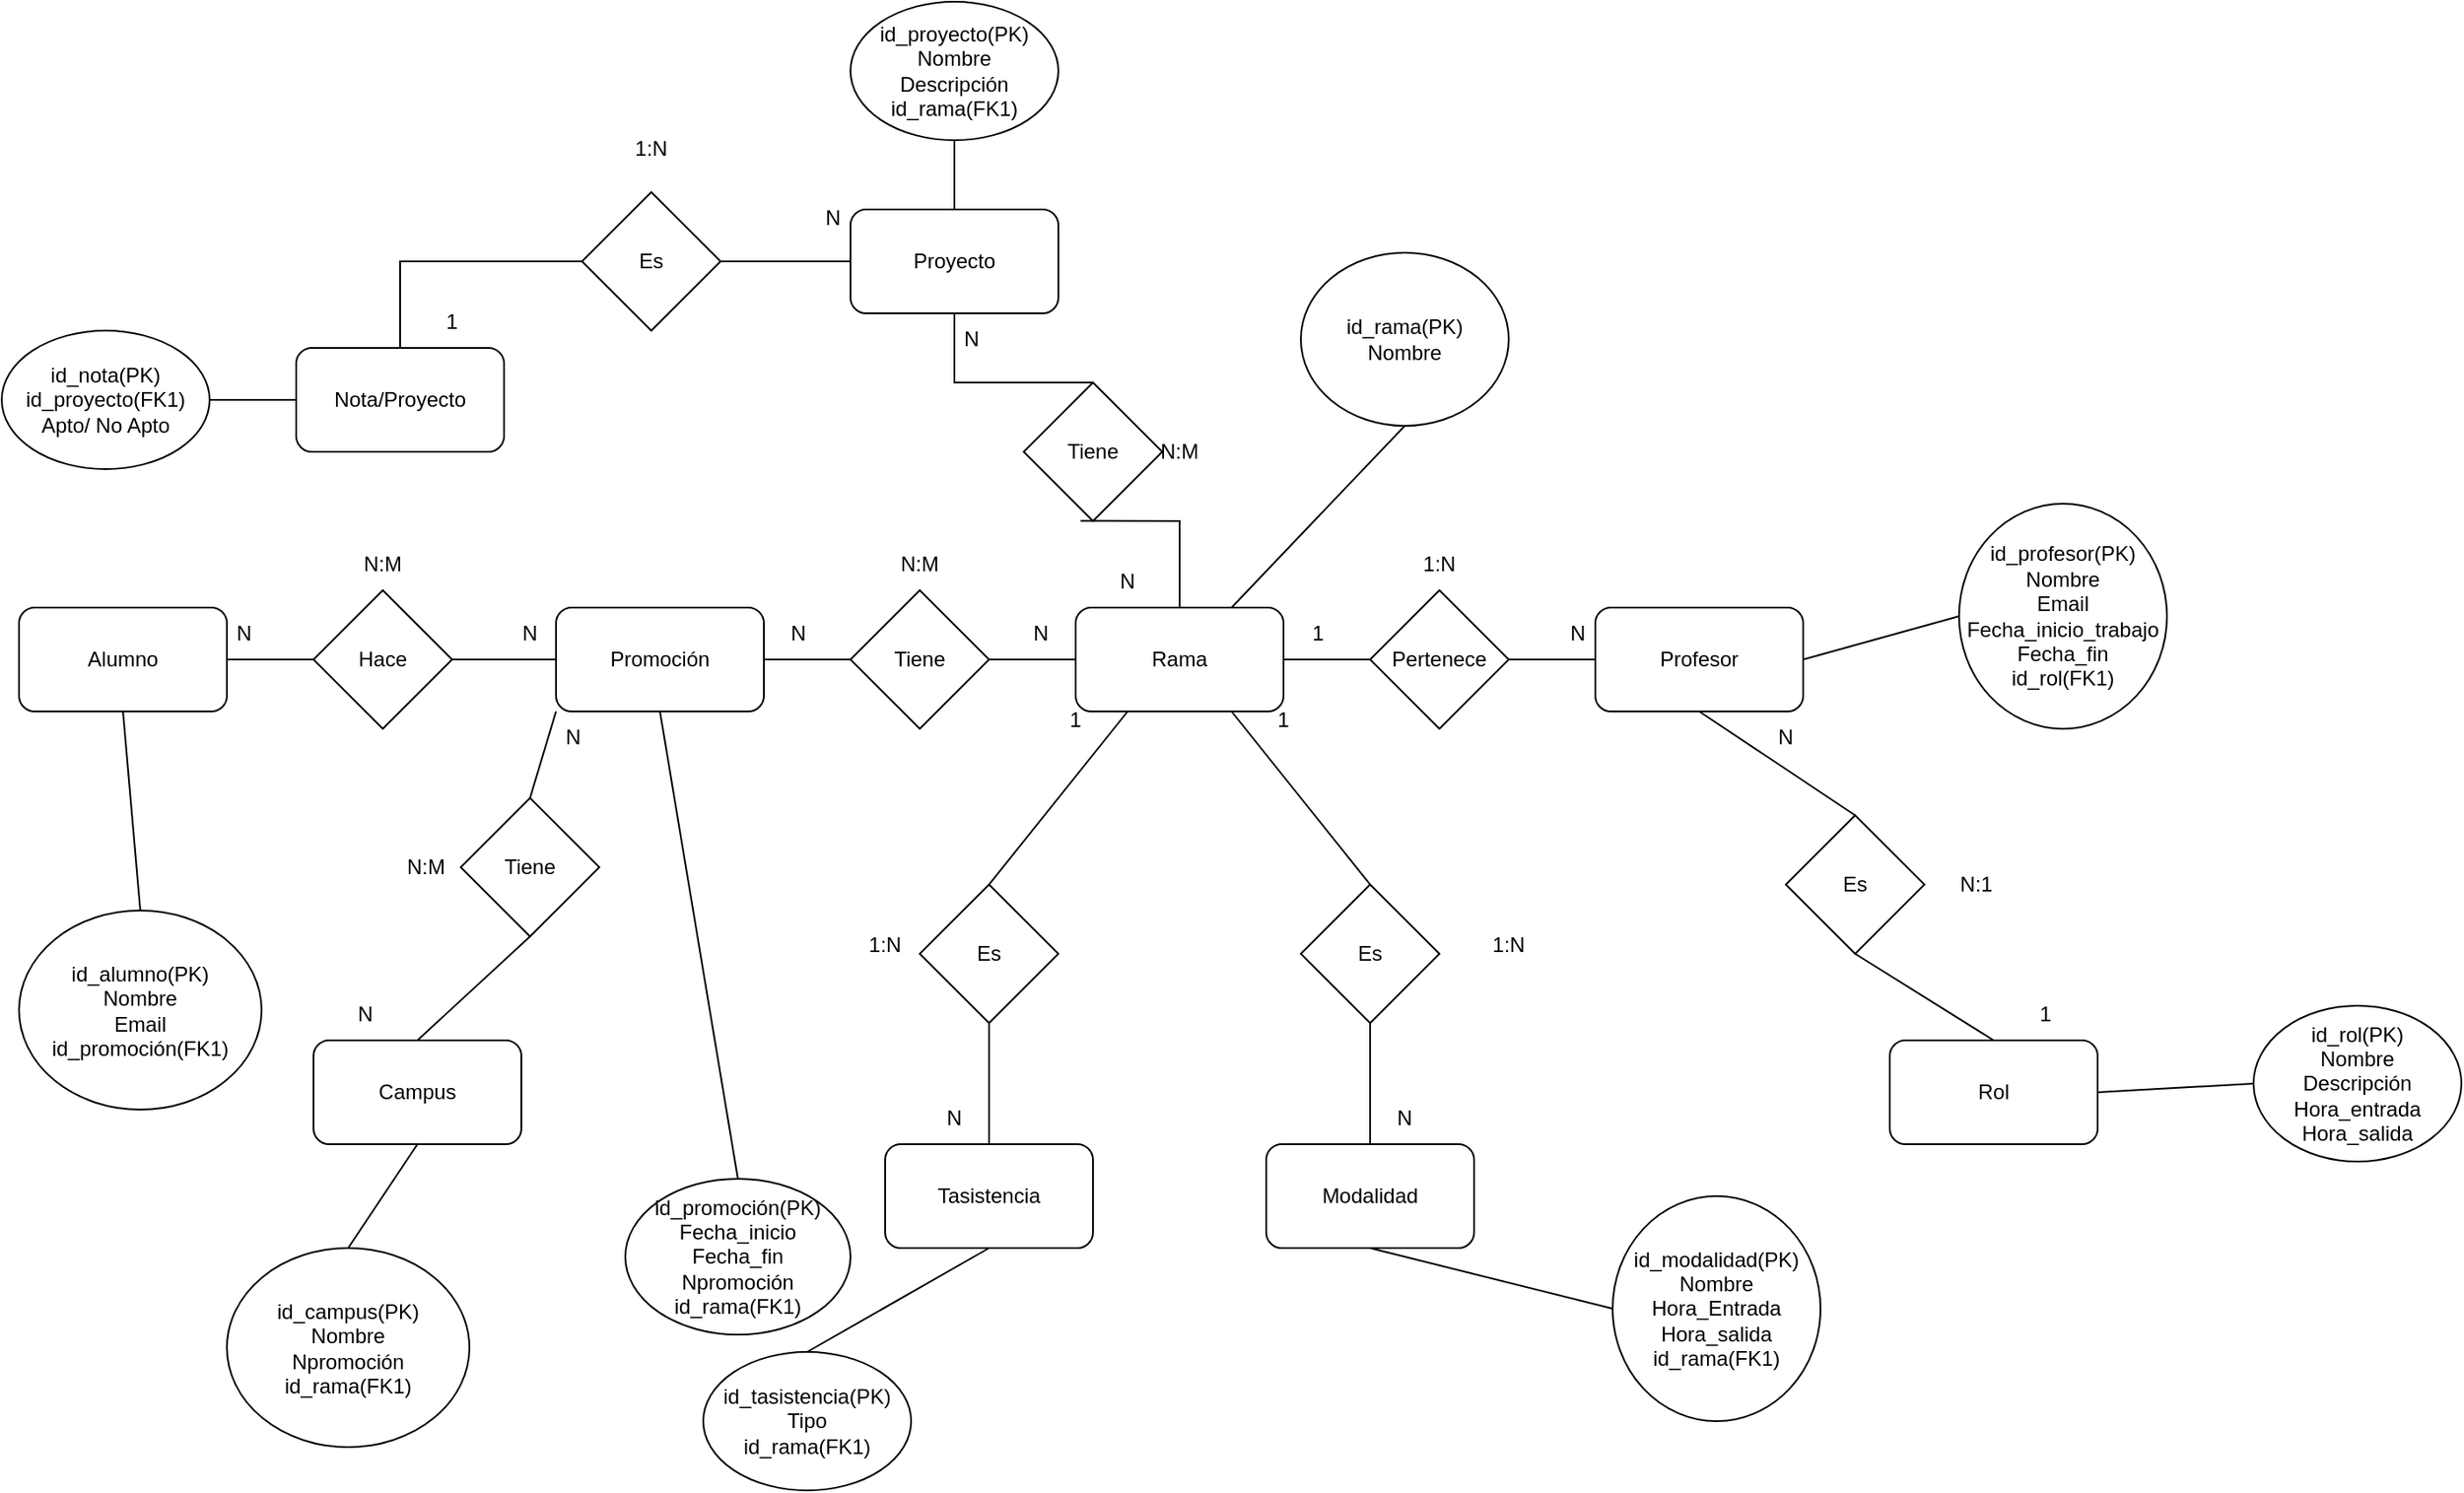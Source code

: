 <mxfile>
    <diagram id="R2lEEEUBdFMjLlhIrx00" name="Page-1">
        <mxGraphModel dx="1689" dy="2351" grid="1" gridSize="10" guides="1" tooltips="1" connect="1" arrows="1" fold="1" page="1" pageScale="1" pageWidth="850" pageHeight="1100" math="0" shadow="0" extFonts="Permanent Marker^https://fonts.googleapis.com/css?family=Permanent+Marker">
            <root>
                <mxCell id="0"/>
                <mxCell id="1" parent="0"/>
                <mxCell id="L-5J91DhTl_yXd37FWec-1" value="Alumno" style="rounded=1;whiteSpace=wrap;html=1;" parent="1" vertex="1">
                    <mxGeometry x="60" y="250" width="120" height="60" as="geometry"/>
                </mxCell>
                <mxCell id="L-5J91DhTl_yXd37FWec-2" value="Profesor" style="rounded=1;whiteSpace=wrap;html=1;" parent="1" vertex="1">
                    <mxGeometry x="970" y="250" width="120" height="60" as="geometry"/>
                </mxCell>
                <mxCell id="L-5J91DhTl_yXd37FWec-3" value="Rama" style="rounded=1;whiteSpace=wrap;html=1;" parent="1" vertex="1">
                    <mxGeometry x="670" y="250" width="120" height="60" as="geometry"/>
                </mxCell>
                <mxCell id="L-5J91DhTl_yXd37FWec-4" value="Proyecto" style="rounded=1;whiteSpace=wrap;html=1;" parent="1" vertex="1">
                    <mxGeometry x="540" y="20" width="120" height="60" as="geometry"/>
                </mxCell>
                <mxCell id="L-5J91DhTl_yXd37FWec-5" value="Nota/Proyecto" style="rounded=1;whiteSpace=wrap;html=1;" parent="1" vertex="1">
                    <mxGeometry x="220" y="100" width="120" height="60" as="geometry"/>
                </mxCell>
                <mxCell id="L-5J91DhTl_yXd37FWec-8" value="Tiene" style="rhombus;whiteSpace=wrap;html=1;" parent="1" vertex="1">
                    <mxGeometry x="640" y="120" width="80" height="80" as="geometry"/>
                </mxCell>
                <mxCell id="L-5J91DhTl_yXd37FWec-11" value="Pertenece" style="rhombus;whiteSpace=wrap;html=1;" parent="1" vertex="1">
                    <mxGeometry x="840" y="240" width="80" height="80" as="geometry"/>
                </mxCell>
                <mxCell id="L-5J91DhTl_yXd37FWec-12" value="Hace" style="rhombus;whiteSpace=wrap;html=1;" parent="1" vertex="1">
                    <mxGeometry x="230" y="240" width="80" height="80" as="geometry"/>
                </mxCell>
                <mxCell id="L-5J91DhTl_yXd37FWec-15" value="Es" style="rhombus;whiteSpace=wrap;html=1;" parent="1" vertex="1">
                    <mxGeometry x="385" y="10" width="80" height="80" as="geometry"/>
                </mxCell>
                <mxCell id="L-5J91DhTl_yXd37FWec-16" value="" style="endArrow=none;html=1;rounded=0;entryX=1;entryY=0.5;entryDx=0;entryDy=0;exitX=0;exitY=0.5;exitDx=0;exitDy=0;" parent="1" source="L-5J91DhTl_yXd37FWec-4" target="L-5J91DhTl_yXd37FWec-15" edge="1">
                    <mxGeometry width="50" height="50" relative="1" as="geometry">
                        <mxPoint x="520" y="260" as="sourcePoint"/>
                        <mxPoint x="570" y="210" as="targetPoint"/>
                    </mxGeometry>
                </mxCell>
                <mxCell id="L-5J91DhTl_yXd37FWec-17" value="" style="endArrow=none;html=1;rounded=0;entryX=0;entryY=0.5;entryDx=0;entryDy=0;exitX=0.5;exitY=0;exitDx=0;exitDy=0;" parent="1" source="L-5J91DhTl_yXd37FWec-5" target="L-5J91DhTl_yXd37FWec-15" edge="1">
                    <mxGeometry width="50" height="50" relative="1" as="geometry">
                        <mxPoint x="550" y="60" as="sourcePoint"/>
                        <mxPoint x="475" y="60" as="targetPoint"/>
                        <Array as="points">
                            <mxPoint x="280" y="50"/>
                        </Array>
                    </mxGeometry>
                </mxCell>
                <mxCell id="L-5J91DhTl_yXd37FWec-20" value="" style="endArrow=none;html=1;rounded=0;entryX=0;entryY=0.5;entryDx=0;entryDy=0;exitX=1;exitY=0.5;exitDx=0;exitDy=0;" parent="1" source="L-5J91DhTl_yXd37FWec-1" target="L-5J91DhTl_yXd37FWec-12" edge="1">
                    <mxGeometry width="50" height="50" relative="1" as="geometry">
                        <mxPoint x="10" y="270" as="sourcePoint"/>
                        <mxPoint x="70" y="290" as="targetPoint"/>
                    </mxGeometry>
                </mxCell>
                <mxCell id="L-5J91DhTl_yXd37FWec-22" value="" style="endArrow=none;html=1;rounded=0;entryX=0;entryY=0.5;entryDx=0;entryDy=0;" parent="1" target="L-5J91DhTl_yXd37FWec-11" edge="1">
                    <mxGeometry width="50" height="50" relative="1" as="geometry">
                        <mxPoint x="790" y="280" as="sourcePoint"/>
                        <mxPoint x="680" y="290" as="targetPoint"/>
                    </mxGeometry>
                </mxCell>
                <mxCell id="L-5J91DhTl_yXd37FWec-23" value="" style="endArrow=none;html=1;rounded=0;entryX=0;entryY=0.5;entryDx=0;entryDy=0;exitX=1;exitY=0.5;exitDx=0;exitDy=0;" parent="1" source="L-5J91DhTl_yXd37FWec-11" target="L-5J91DhTl_yXd37FWec-2" edge="1">
                    <mxGeometry width="50" height="50" relative="1" as="geometry">
                        <mxPoint x="800" y="290" as="sourcePoint"/>
                        <mxPoint x="850" y="290" as="targetPoint"/>
                    </mxGeometry>
                </mxCell>
                <mxCell id="L-5J91DhTl_yXd37FWec-28" value="1:N" style="text;html=1;strokeColor=none;fillColor=none;align=center;verticalAlign=middle;whiteSpace=wrap;rounded=0;" parent="1" vertex="1">
                    <mxGeometry x="395" y="-30" width="60" height="30" as="geometry"/>
                </mxCell>
                <mxCell id="L-5J91DhTl_yXd37FWec-29" value="" style="endArrow=none;html=1;rounded=0;entryX=0.5;entryY=0;entryDx=0;entryDy=0;exitX=0.5;exitY=1;exitDx=0;exitDy=0;" parent="1" source="L-5J91DhTl_yXd37FWec-4" target="L-5J91DhTl_yXd37FWec-8" edge="1">
                    <mxGeometry width="50" height="50" relative="1" as="geometry">
                        <mxPoint x="580" y="530" as="sourcePoint"/>
                        <mxPoint x="520" y="530" as="targetPoint"/>
                        <Array as="points">
                            <mxPoint x="600" y="120"/>
                        </Array>
                    </mxGeometry>
                </mxCell>
                <mxCell id="L-5J91DhTl_yXd37FWec-30" value="" style="endArrow=none;html=1;rounded=0;entryX=0.5;entryY=0;entryDx=0;entryDy=0;exitX=0.41;exitY=0.998;exitDx=0;exitDy=0;exitPerimeter=0;" parent="1" source="L-5J91DhTl_yXd37FWec-8" target="L-5J91DhTl_yXd37FWec-3" edge="1">
                    <mxGeometry width="50" height="50" relative="1" as="geometry">
                        <mxPoint x="590" y="540" as="sourcePoint"/>
                        <mxPoint x="530" y="540" as="targetPoint"/>
                        <Array as="points">
                            <mxPoint x="730" y="200"/>
                        </Array>
                    </mxGeometry>
                </mxCell>
                <mxCell id="L-5J91DhTl_yXd37FWec-31" value="N" style="text;html=1;strokeColor=none;fillColor=none;align=center;verticalAlign=middle;whiteSpace=wrap;rounded=0;" parent="1" vertex="1">
                    <mxGeometry x="500" y="10" width="60" height="30" as="geometry"/>
                </mxCell>
                <mxCell id="L-5J91DhTl_yXd37FWec-33" value="1" style="text;html=1;strokeColor=none;fillColor=none;align=center;verticalAlign=middle;whiteSpace=wrap;rounded=0;" parent="1" vertex="1">
                    <mxGeometry x="280" y="70" width="60" height="30" as="geometry"/>
                </mxCell>
                <mxCell id="L-5J91DhTl_yXd37FWec-37" value="N:M" style="text;html=1;strokeColor=none;fillColor=none;align=center;verticalAlign=middle;whiteSpace=wrap;rounded=0;" parent="1" vertex="1">
                    <mxGeometry x="240" y="210" width="60" height="30" as="geometry"/>
                </mxCell>
                <mxCell id="L-5J91DhTl_yXd37FWec-38" value="N" style="text;html=1;strokeColor=none;fillColor=none;align=center;verticalAlign=middle;whiteSpace=wrap;rounded=0;" parent="1" vertex="1">
                    <mxGeometry x="160" y="250" width="60" height="30" as="geometry"/>
                </mxCell>
                <mxCell id="L-5J91DhTl_yXd37FWec-40" value="N:M" style="text;html=1;strokeColor=none;fillColor=none;align=center;verticalAlign=middle;whiteSpace=wrap;rounded=0;" parent="1" vertex="1">
                    <mxGeometry x="700" y="145" width="60" height="30" as="geometry"/>
                </mxCell>
                <mxCell id="L-5J91DhTl_yXd37FWec-41" value="N" style="text;html=1;strokeColor=none;fillColor=none;align=center;verticalAlign=middle;whiteSpace=wrap;rounded=0;" parent="1" vertex="1">
                    <mxGeometry x="580" y="80" width="60" height="30" as="geometry"/>
                </mxCell>
                <mxCell id="L-5J91DhTl_yXd37FWec-42" value="N" style="text;html=1;strokeColor=none;fillColor=none;align=center;verticalAlign=middle;whiteSpace=wrap;rounded=0;" parent="1" vertex="1">
                    <mxGeometry x="670" y="220" width="60" height="30" as="geometry"/>
                </mxCell>
                <mxCell id="L-5J91DhTl_yXd37FWec-43" value="1:N" style="text;html=1;strokeColor=none;fillColor=none;align=center;verticalAlign=middle;whiteSpace=wrap;rounded=0;" parent="1" vertex="1">
                    <mxGeometry x="850" y="210" width="60" height="30" as="geometry"/>
                </mxCell>
                <mxCell id="L-5J91DhTl_yXd37FWec-44" value="N" style="text;html=1;strokeColor=none;fillColor=none;align=center;verticalAlign=middle;whiteSpace=wrap;rounded=0;" parent="1" vertex="1">
                    <mxGeometry x="930" y="250" width="60" height="30" as="geometry"/>
                </mxCell>
                <mxCell id="L-5J91DhTl_yXd37FWec-45" value="1" style="text;html=1;strokeColor=none;fillColor=none;align=center;verticalAlign=middle;whiteSpace=wrap;rounded=0;" parent="1" vertex="1">
                    <mxGeometry x="780" y="250" width="60" height="30" as="geometry"/>
                </mxCell>
                <mxCell id="hs3t5YbcjIkOprN6Pvll-1" value="Promoción" style="rounded=1;whiteSpace=wrap;html=1;" parent="1" vertex="1">
                    <mxGeometry x="370" y="250" width="120" height="60" as="geometry"/>
                </mxCell>
                <mxCell id="hs3t5YbcjIkOprN6Pvll-3" value="" style="endArrow=none;html=1;rounded=0;entryX=0;entryY=0.5;entryDx=0;entryDy=0;exitX=1;exitY=0.5;exitDx=0;exitDy=0;" parent="1" source="L-5J91DhTl_yXd37FWec-12" target="hs3t5YbcjIkOprN6Pvll-1" edge="1">
                    <mxGeometry width="50" height="50" relative="1" as="geometry">
                        <mxPoint x="930" y="290" as="sourcePoint"/>
                        <mxPoint x="980" y="290" as="targetPoint"/>
                    </mxGeometry>
                </mxCell>
                <mxCell id="hs3t5YbcjIkOprN6Pvll-4" value="N" style="text;html=1;strokeColor=none;fillColor=none;align=center;verticalAlign=middle;whiteSpace=wrap;rounded=0;" parent="1" vertex="1">
                    <mxGeometry x="325" y="250" width="60" height="30" as="geometry"/>
                </mxCell>
                <mxCell id="hs3t5YbcjIkOprN6Pvll-5" value="Tiene" style="rhombus;whiteSpace=wrap;html=1;" parent="1" vertex="1">
                    <mxGeometry x="540" y="240" width="80" height="80" as="geometry"/>
                </mxCell>
                <mxCell id="hs3t5YbcjIkOprN6Pvll-6" value="" style="endArrow=none;html=1;rounded=0;entryX=0;entryY=0.5;entryDx=0;entryDy=0;exitX=1;exitY=0.5;exitDx=0;exitDy=0;" parent="1" target="L-5J91DhTl_yXd37FWec-3" edge="1">
                    <mxGeometry width="50" height="50" relative="1" as="geometry">
                        <mxPoint x="620" y="280" as="sourcePoint"/>
                        <mxPoint x="680" y="280" as="targetPoint"/>
                    </mxGeometry>
                </mxCell>
                <mxCell id="hs3t5YbcjIkOprN6Pvll-7" value="" style="endArrow=none;html=1;rounded=0;entryX=0;entryY=0.5;entryDx=0;entryDy=0;exitX=1;exitY=0.5;exitDx=0;exitDy=0;" parent="1" source="hs3t5YbcjIkOprN6Pvll-1" target="hs3t5YbcjIkOprN6Pvll-5" edge="1">
                    <mxGeometry width="50" height="50" relative="1" as="geometry">
                        <mxPoint x="330" y="300" as="sourcePoint"/>
                        <mxPoint x="390" y="300" as="targetPoint"/>
                    </mxGeometry>
                </mxCell>
                <mxCell id="hs3t5YbcjIkOprN6Pvll-8" value="N:M" style="text;html=1;strokeColor=none;fillColor=none;align=center;verticalAlign=middle;whiteSpace=wrap;rounded=0;" parent="1" vertex="1">
                    <mxGeometry x="550" y="210" width="60" height="30" as="geometry"/>
                </mxCell>
                <mxCell id="hs3t5YbcjIkOprN6Pvll-9" value="N" style="text;html=1;strokeColor=none;fillColor=none;align=center;verticalAlign=middle;whiteSpace=wrap;rounded=0;" parent="1" vertex="1">
                    <mxGeometry x="480" y="250" width="60" height="30" as="geometry"/>
                </mxCell>
                <mxCell id="hs3t5YbcjIkOprN6Pvll-10" value="N" style="text;html=1;strokeColor=none;fillColor=none;align=center;verticalAlign=middle;whiteSpace=wrap;rounded=0;" parent="1" vertex="1">
                    <mxGeometry x="620" y="250" width="60" height="30" as="geometry"/>
                </mxCell>
                <mxCell id="hs3t5YbcjIkOprN6Pvll-11" value="Es" style="rhombus;whiteSpace=wrap;html=1;" parent="1" vertex="1">
                    <mxGeometry x="580" y="410" width="80" height="80" as="geometry"/>
                </mxCell>
                <mxCell id="hs3t5YbcjIkOprN6Pvll-12" value="" style="endArrow=none;html=1;rounded=0;entryX=0.5;entryY=0;entryDx=0;entryDy=0;exitX=0.25;exitY=1;exitDx=0;exitDy=0;" parent="1" source="L-5J91DhTl_yXd37FWec-3" target="hs3t5YbcjIkOprN6Pvll-11" edge="1">
                    <mxGeometry width="50" height="50" relative="1" as="geometry">
                        <mxPoint x="320" y="290" as="sourcePoint"/>
                        <mxPoint x="380" y="290" as="targetPoint"/>
                    </mxGeometry>
                </mxCell>
                <mxCell id="hs3t5YbcjIkOprN6Pvll-13" value="Tasistencia" style="rounded=1;whiteSpace=wrap;html=1;" parent="1" vertex="1">
                    <mxGeometry x="560" y="560" width="120" height="60" as="geometry"/>
                </mxCell>
                <mxCell id="hs3t5YbcjIkOprN6Pvll-14" value="" style="endArrow=none;html=1;rounded=0;entryX=0.5;entryY=0;entryDx=0;entryDy=0;exitX=0.5;exitY=1;exitDx=0;exitDy=0;" parent="1" source="hs3t5YbcjIkOprN6Pvll-11" target="hs3t5YbcjIkOprN6Pvll-13" edge="1">
                    <mxGeometry width="50" height="50" relative="1" as="geometry">
                        <mxPoint x="710" y="320" as="sourcePoint"/>
                        <mxPoint x="630" y="420" as="targetPoint"/>
                    </mxGeometry>
                </mxCell>
                <mxCell id="hs3t5YbcjIkOprN6Pvll-15" value="Modalidad" style="rounded=1;whiteSpace=wrap;html=1;" parent="1" vertex="1">
                    <mxGeometry x="780" y="560" width="120" height="60" as="geometry"/>
                </mxCell>
                <mxCell id="hs3t5YbcjIkOprN6Pvll-16" value="Es" style="rhombus;whiteSpace=wrap;html=1;" parent="1" vertex="1">
                    <mxGeometry x="800" y="410" width="80" height="80" as="geometry"/>
                </mxCell>
                <mxCell id="hs3t5YbcjIkOprN6Pvll-17" value="" style="endArrow=none;html=1;rounded=0;entryX=0.5;entryY=0;entryDx=0;entryDy=0;exitX=0.75;exitY=1;exitDx=0;exitDy=0;" parent="1" source="L-5J91DhTl_yXd37FWec-3" target="hs3t5YbcjIkOprN6Pvll-16" edge="1">
                    <mxGeometry width="50" height="50" relative="1" as="geometry">
                        <mxPoint x="710" y="320" as="sourcePoint"/>
                        <mxPoint x="630" y="420" as="targetPoint"/>
                    </mxGeometry>
                </mxCell>
                <mxCell id="hs3t5YbcjIkOprN6Pvll-18" value="" style="endArrow=none;html=1;rounded=0;entryX=0.5;entryY=0;entryDx=0;entryDy=0;exitX=0.5;exitY=1;exitDx=0;exitDy=0;" parent="1" source="hs3t5YbcjIkOprN6Pvll-16" target="hs3t5YbcjIkOprN6Pvll-15" edge="1">
                    <mxGeometry width="50" height="50" relative="1" as="geometry">
                        <mxPoint x="770" y="320" as="sourcePoint"/>
                        <mxPoint x="850" y="420" as="targetPoint"/>
                    </mxGeometry>
                </mxCell>
                <mxCell id="hs3t5YbcjIkOprN6Pvll-19" value="1:N" style="text;html=1;strokeColor=none;fillColor=none;align=center;verticalAlign=middle;whiteSpace=wrap;rounded=0;" parent="1" vertex="1">
                    <mxGeometry x="530" y="430" width="60" height="30" as="geometry"/>
                </mxCell>
                <mxCell id="hs3t5YbcjIkOprN6Pvll-20" value="1:N" style="text;html=1;strokeColor=none;fillColor=none;align=center;verticalAlign=middle;whiteSpace=wrap;rounded=0;" parent="1" vertex="1">
                    <mxGeometry x="890" y="430" width="60" height="30" as="geometry"/>
                </mxCell>
                <mxCell id="hs3t5YbcjIkOprN6Pvll-21" value="N" style="text;html=1;strokeColor=none;fillColor=none;align=center;verticalAlign=middle;whiteSpace=wrap;rounded=0;" parent="1" vertex="1">
                    <mxGeometry x="570" y="530" width="60" height="30" as="geometry"/>
                </mxCell>
                <mxCell id="hs3t5YbcjIkOprN6Pvll-22" value="1" style="text;html=1;strokeColor=none;fillColor=none;align=center;verticalAlign=middle;whiteSpace=wrap;rounded=0;" parent="1" vertex="1">
                    <mxGeometry x="640" y="300" width="60" height="30" as="geometry"/>
                </mxCell>
                <mxCell id="hs3t5YbcjIkOprN6Pvll-23" value="1" style="text;html=1;strokeColor=none;fillColor=none;align=center;verticalAlign=middle;whiteSpace=wrap;rounded=0;" parent="1" vertex="1">
                    <mxGeometry x="760" y="300" width="60" height="30" as="geometry"/>
                </mxCell>
                <mxCell id="hs3t5YbcjIkOprN6Pvll-24" value="N" style="text;html=1;strokeColor=none;fillColor=none;align=center;verticalAlign=middle;whiteSpace=wrap;rounded=0;" parent="1" vertex="1">
                    <mxGeometry x="830" y="530" width="60" height="30" as="geometry"/>
                </mxCell>
                <mxCell id="hs3t5YbcjIkOprN6Pvll-25" value="id_nota(PK)&lt;br&gt;id_proyecto(FK1)&lt;br&gt;Apto/ No Apto" style="ellipse;whiteSpace=wrap;html=1;" parent="1" vertex="1">
                    <mxGeometry x="50" y="90" width="120" height="80" as="geometry"/>
                </mxCell>
                <mxCell id="hs3t5YbcjIkOprN6Pvll-26" value="" style="endArrow=none;html=1;rounded=0;exitX=1;exitY=0.5;exitDx=0;exitDy=0;entryX=0;entryY=0.5;entryDx=0;entryDy=0;" parent="1" source="hs3t5YbcjIkOprN6Pvll-25" target="L-5J91DhTl_yXd37FWec-5" edge="1">
                    <mxGeometry width="50" height="50" relative="1" as="geometry">
                        <mxPoint x="540" y="240" as="sourcePoint"/>
                        <mxPoint x="590" y="190" as="targetPoint"/>
                    </mxGeometry>
                </mxCell>
                <mxCell id="hs3t5YbcjIkOprN6Pvll-27" value="id_proyecto(PK)&lt;br&gt;Nombre&lt;br&gt;Descripción&lt;br&gt;id_rama(FK1)" style="ellipse;whiteSpace=wrap;html=1;" parent="1" vertex="1">
                    <mxGeometry x="540" y="-100" width="120" height="80" as="geometry"/>
                </mxCell>
                <mxCell id="hs3t5YbcjIkOprN6Pvll-28" value="" style="endArrow=none;html=1;rounded=0;entryX=0.5;entryY=1;entryDx=0;entryDy=0;exitX=0.5;exitY=0;exitDx=0;exitDy=0;" parent="1" source="L-5J91DhTl_yXd37FWec-4" target="hs3t5YbcjIkOprN6Pvll-27" edge="1">
                    <mxGeometry width="50" height="50" relative="1" as="geometry">
                        <mxPoint x="570" y="140" as="sourcePoint"/>
                        <mxPoint x="620" y="90" as="targetPoint"/>
                    </mxGeometry>
                </mxCell>
                <mxCell id="hs3t5YbcjIkOprN6Pvll-29" value="id_rama(PK)&lt;br&gt;Nombre" style="ellipse;whiteSpace=wrap;html=1;" parent="1" vertex="1">
                    <mxGeometry x="800" y="45" width="120" height="100" as="geometry"/>
                </mxCell>
                <mxCell id="hs3t5YbcjIkOprN6Pvll-30" value="" style="endArrow=none;html=1;rounded=0;entryX=0.5;entryY=1;entryDx=0;entryDy=0;exitX=0.75;exitY=0;exitDx=0;exitDy=0;" parent="1" source="L-5J91DhTl_yXd37FWec-3" target="hs3t5YbcjIkOprN6Pvll-29" edge="1">
                    <mxGeometry width="50" height="50" relative="1" as="geometry">
                        <mxPoint x="730" y="310" as="sourcePoint"/>
                        <mxPoint x="780" y="260" as="targetPoint"/>
                    </mxGeometry>
                </mxCell>
                <mxCell id="hs3t5YbcjIkOprN6Pvll-31" value="id_profesor(PK)&lt;br&gt;Nombre&lt;br&gt;Email&lt;br&gt;Fecha_inicio_trabajo&lt;br&gt;Fecha_fin&lt;br&gt;id_rol(FK1)" style="ellipse;whiteSpace=wrap;html=1;" parent="1" vertex="1">
                    <mxGeometry x="1180" y="190" width="120" height="130" as="geometry"/>
                </mxCell>
                <mxCell id="hs3t5YbcjIkOprN6Pvll-32" value="" style="endArrow=none;html=1;rounded=0;entryX=0;entryY=0.5;entryDx=0;entryDy=0;exitX=1;exitY=0.5;exitDx=0;exitDy=0;" parent="1" source="L-5J91DhTl_yXd37FWec-2" target="hs3t5YbcjIkOprN6Pvll-31" edge="1">
                    <mxGeometry width="50" height="50" relative="1" as="geometry">
                        <mxPoint x="810" y="280" as="sourcePoint"/>
                        <mxPoint x="860" y="230" as="targetPoint"/>
                    </mxGeometry>
                </mxCell>
                <mxCell id="hs3t5YbcjIkOprN6Pvll-33" value="Rol" style="rounded=1;whiteSpace=wrap;html=1;" parent="1" vertex="1">
                    <mxGeometry x="1140" y="500" width="120" height="60" as="geometry"/>
                </mxCell>
                <mxCell id="hs3t5YbcjIkOprN6Pvll-34" value="Es" style="rhombus;whiteSpace=wrap;html=1;" parent="1" vertex="1">
                    <mxGeometry x="1080" y="370" width="80" height="80" as="geometry"/>
                </mxCell>
                <mxCell id="hs3t5YbcjIkOprN6Pvll-35" value="" style="endArrow=none;html=1;rounded=0;entryX=0.5;entryY=0;entryDx=0;entryDy=0;exitX=0.5;exitY=1;exitDx=0;exitDy=0;" parent="1" source="L-5J91DhTl_yXd37FWec-2" target="hs3t5YbcjIkOprN6Pvll-34" edge="1">
                    <mxGeometry width="50" height="50" relative="1" as="geometry">
                        <mxPoint x="990" y="360" as="sourcePoint"/>
                        <mxPoint x="1040" y="310" as="targetPoint"/>
                    </mxGeometry>
                </mxCell>
                <mxCell id="hs3t5YbcjIkOprN6Pvll-36" value="" style="endArrow=none;html=1;rounded=0;exitX=0.5;exitY=0;exitDx=0;exitDy=0;entryX=0.5;entryY=1;entryDx=0;entryDy=0;" parent="1" source="hs3t5YbcjIkOprN6Pvll-33" target="hs3t5YbcjIkOprN6Pvll-34" edge="1">
                    <mxGeometry width="50" height="50" relative="1" as="geometry">
                        <mxPoint x="990" y="360" as="sourcePoint"/>
                        <mxPoint x="1040" y="310" as="targetPoint"/>
                    </mxGeometry>
                </mxCell>
                <mxCell id="hs3t5YbcjIkOprN6Pvll-37" value="N:1" style="text;html=1;strokeColor=none;fillColor=none;align=center;verticalAlign=middle;whiteSpace=wrap;rounded=0;" parent="1" vertex="1">
                    <mxGeometry x="1160" y="395" width="60" height="30" as="geometry"/>
                </mxCell>
                <mxCell id="hs3t5YbcjIkOprN6Pvll-38" value="N" style="text;html=1;strokeColor=none;fillColor=none;align=center;verticalAlign=middle;whiteSpace=wrap;rounded=0;" parent="1" vertex="1">
                    <mxGeometry x="1050" y="310" width="60" height="30" as="geometry"/>
                </mxCell>
                <mxCell id="hs3t5YbcjIkOprN6Pvll-39" value="1" style="text;html=1;strokeColor=none;fillColor=none;align=center;verticalAlign=middle;whiteSpace=wrap;rounded=0;" parent="1" vertex="1">
                    <mxGeometry x="1200" y="470" width="60" height="30" as="geometry"/>
                </mxCell>
                <mxCell id="hs3t5YbcjIkOprN6Pvll-40" value="id_rol(PK)&lt;br&gt;Nombre&lt;br&gt;Descripción&lt;br&gt;Hora_entrada&lt;br&gt;Hora_salida" style="ellipse;whiteSpace=wrap;html=1;" parent="1" vertex="1">
                    <mxGeometry x="1350" y="480" width="120" height="90" as="geometry"/>
                </mxCell>
                <mxCell id="hs3t5YbcjIkOprN6Pvll-41" value="" style="endArrow=none;html=1;rounded=0;entryX=0;entryY=0.5;entryDx=0;entryDy=0;exitX=1;exitY=0.5;exitDx=0;exitDy=0;" parent="1" source="hs3t5YbcjIkOprN6Pvll-33" target="hs3t5YbcjIkOprN6Pvll-40" edge="1">
                    <mxGeometry width="50" height="50" relative="1" as="geometry">
                        <mxPoint x="1100" y="470" as="sourcePoint"/>
                        <mxPoint x="1150" y="420" as="targetPoint"/>
                    </mxGeometry>
                </mxCell>
                <mxCell id="hs3t5YbcjIkOprN6Pvll-42" value="id_modalidad(PK)&lt;br&gt;Nombre&lt;br&gt;Hora_Entrada&lt;br&gt;Hora_salida&lt;br&gt;id_rama(FK1)" style="ellipse;whiteSpace=wrap;html=1;" parent="1" vertex="1">
                    <mxGeometry x="980" y="590" width="120" height="130" as="geometry"/>
                </mxCell>
                <mxCell id="hs3t5YbcjIkOprN6Pvll-43" value="" style="endArrow=none;html=1;rounded=0;exitX=0;exitY=0.5;exitDx=0;exitDy=0;entryX=0.5;entryY=1;entryDx=0;entryDy=0;" parent="1" source="hs3t5YbcjIkOprN6Pvll-42" target="hs3t5YbcjIkOprN6Pvll-15" edge="1">
                    <mxGeometry width="50" height="50" relative="1" as="geometry">
                        <mxPoint x="960" y="480" as="sourcePoint"/>
                        <mxPoint x="1010" y="430" as="targetPoint"/>
                    </mxGeometry>
                </mxCell>
                <mxCell id="hs3t5YbcjIkOprN6Pvll-44" value="id_tasistencia(PK)&lt;br&gt;Tipo&lt;br&gt;id_rama(FK1)" style="ellipse;whiteSpace=wrap;html=1;" parent="1" vertex="1">
                    <mxGeometry x="455" y="680" width="120" height="80" as="geometry"/>
                </mxCell>
                <mxCell id="hs3t5YbcjIkOprN6Pvll-45" value="" style="endArrow=none;html=1;rounded=0;entryX=0.5;entryY=0;entryDx=0;entryDy=0;exitX=0.5;exitY=1;exitDx=0;exitDy=0;" parent="1" source="hs3t5YbcjIkOprN6Pvll-13" target="hs3t5YbcjIkOprN6Pvll-44" edge="1">
                    <mxGeometry width="50" height="50" relative="1" as="geometry">
                        <mxPoint x="680" y="530" as="sourcePoint"/>
                        <mxPoint x="730" y="480" as="targetPoint"/>
                    </mxGeometry>
                </mxCell>
                <mxCell id="hs3t5YbcjIkOprN6Pvll-46" value="id_promoción(PK)&lt;br&gt;Fecha_inicio&lt;br&gt;Fecha_fin&lt;br&gt;Npromoción&lt;div&gt;id_rama(FK1)&lt;/div&gt;" style="ellipse;whiteSpace=wrap;html=1;" parent="1" vertex="1">
                    <mxGeometry x="410" y="580" width="130" height="90" as="geometry"/>
                </mxCell>
                <mxCell id="hs3t5YbcjIkOprN6Pvll-47" value="" style="endArrow=none;html=1;rounded=0;exitX=0.5;exitY=1;exitDx=0;exitDy=0;entryX=0.5;entryY=0;entryDx=0;entryDy=0;" parent="1" source="hs3t5YbcjIkOprN6Pvll-1" target="hs3t5YbcjIkOprN6Pvll-46" edge="1">
                    <mxGeometry width="50" height="50" relative="1" as="geometry">
                        <mxPoint x="400" y="340" as="sourcePoint"/>
                        <mxPoint x="430" y="410" as="targetPoint"/>
                    </mxGeometry>
                </mxCell>
                <mxCell id="hs3t5YbcjIkOprN6Pvll-49" value="id_alumno(PK)&lt;br&gt;Nombre&lt;br&gt;Email&lt;br&gt;id_promoción(FK1)" style="ellipse;whiteSpace=wrap;html=1;" parent="1" vertex="1">
                    <mxGeometry x="60" y="425" width="140" height="115" as="geometry"/>
                </mxCell>
                <mxCell id="hs3t5YbcjIkOprN6Pvll-53" value="" style="endArrow=none;html=1;rounded=0;exitX=0.5;exitY=0;exitDx=0;exitDy=0;entryX=0.5;entryY=1;entryDx=0;entryDy=0;" parent="1" source="hs3t5YbcjIkOprN6Pvll-49" target="L-5J91DhTl_yXd37FWec-1" edge="1">
                    <mxGeometry width="50" height="50" relative="1" as="geometry">
                        <mxPoint x="300" y="340" as="sourcePoint"/>
                        <mxPoint x="350" y="290" as="targetPoint"/>
                    </mxGeometry>
                </mxCell>
                <mxCell id="2" value="Campus" style="rounded=1;whiteSpace=wrap;html=1;" vertex="1" parent="1">
                    <mxGeometry x="230" y="500" width="120" height="60" as="geometry"/>
                </mxCell>
                <mxCell id="3" value="Tiene" style="rhombus;whiteSpace=wrap;html=1;" vertex="1" parent="1">
                    <mxGeometry x="315" y="360" width="80" height="80" as="geometry"/>
                </mxCell>
                <mxCell id="4" value="" style="endArrow=none;html=1;rounded=0;exitX=0;exitY=1;exitDx=0;exitDy=0;entryX=0.5;entryY=0;entryDx=0;entryDy=0;" edge="1" parent="1" source="hs3t5YbcjIkOprN6Pvll-1" target="3">
                    <mxGeometry width="50" height="50" relative="1" as="geometry">
                        <mxPoint x="440" y="320" as="sourcePoint"/>
                        <mxPoint x="485" y="590" as="targetPoint"/>
                    </mxGeometry>
                </mxCell>
                <mxCell id="5" value="" style="endArrow=none;html=1;rounded=0;exitX=0.5;exitY=1;exitDx=0;exitDy=0;entryX=0.5;entryY=0;entryDx=0;entryDy=0;" edge="1" parent="1" source="3" target="2">
                    <mxGeometry width="50" height="50" relative="1" as="geometry">
                        <mxPoint x="380" y="320" as="sourcePoint"/>
                        <mxPoint x="365" y="370" as="targetPoint"/>
                    </mxGeometry>
                </mxCell>
                <mxCell id="6" value="N:M" style="text;html=1;strokeColor=none;fillColor=none;align=center;verticalAlign=middle;whiteSpace=wrap;rounded=0;" vertex="1" parent="1">
                    <mxGeometry x="265" y="385" width="60" height="30" as="geometry"/>
                </mxCell>
                <mxCell id="7" value="N" style="text;html=1;strokeColor=none;fillColor=none;align=center;verticalAlign=middle;whiteSpace=wrap;rounded=0;" vertex="1" parent="1">
                    <mxGeometry x="350" y="310" width="60" height="30" as="geometry"/>
                </mxCell>
                <mxCell id="8" value="N" style="text;html=1;strokeColor=none;fillColor=none;align=center;verticalAlign=middle;whiteSpace=wrap;rounded=0;" vertex="1" parent="1">
                    <mxGeometry x="230" y="470" width="60" height="30" as="geometry"/>
                </mxCell>
                <mxCell id="9" value="id_campus(PK)&lt;br&gt;Nombre&lt;br&gt;Npromoción&lt;br&gt;id_rama(FK1)" style="ellipse;whiteSpace=wrap;html=1;" vertex="1" parent="1">
                    <mxGeometry x="180" y="620" width="140" height="115" as="geometry"/>
                </mxCell>
                <mxCell id="11" value="" style="endArrow=none;html=1;rounded=0;exitX=0.5;exitY=1;exitDx=0;exitDy=0;entryX=0.5;entryY=0;entryDx=0;entryDy=0;" edge="1" parent="1" source="2" target="9">
                    <mxGeometry width="50" height="50" relative="1" as="geometry">
                        <mxPoint x="365" y="450" as="sourcePoint"/>
                        <mxPoint x="300" y="510" as="targetPoint"/>
                    </mxGeometry>
                </mxCell>
            </root>
        </mxGraphModel>
    </diagram>
</mxfile>